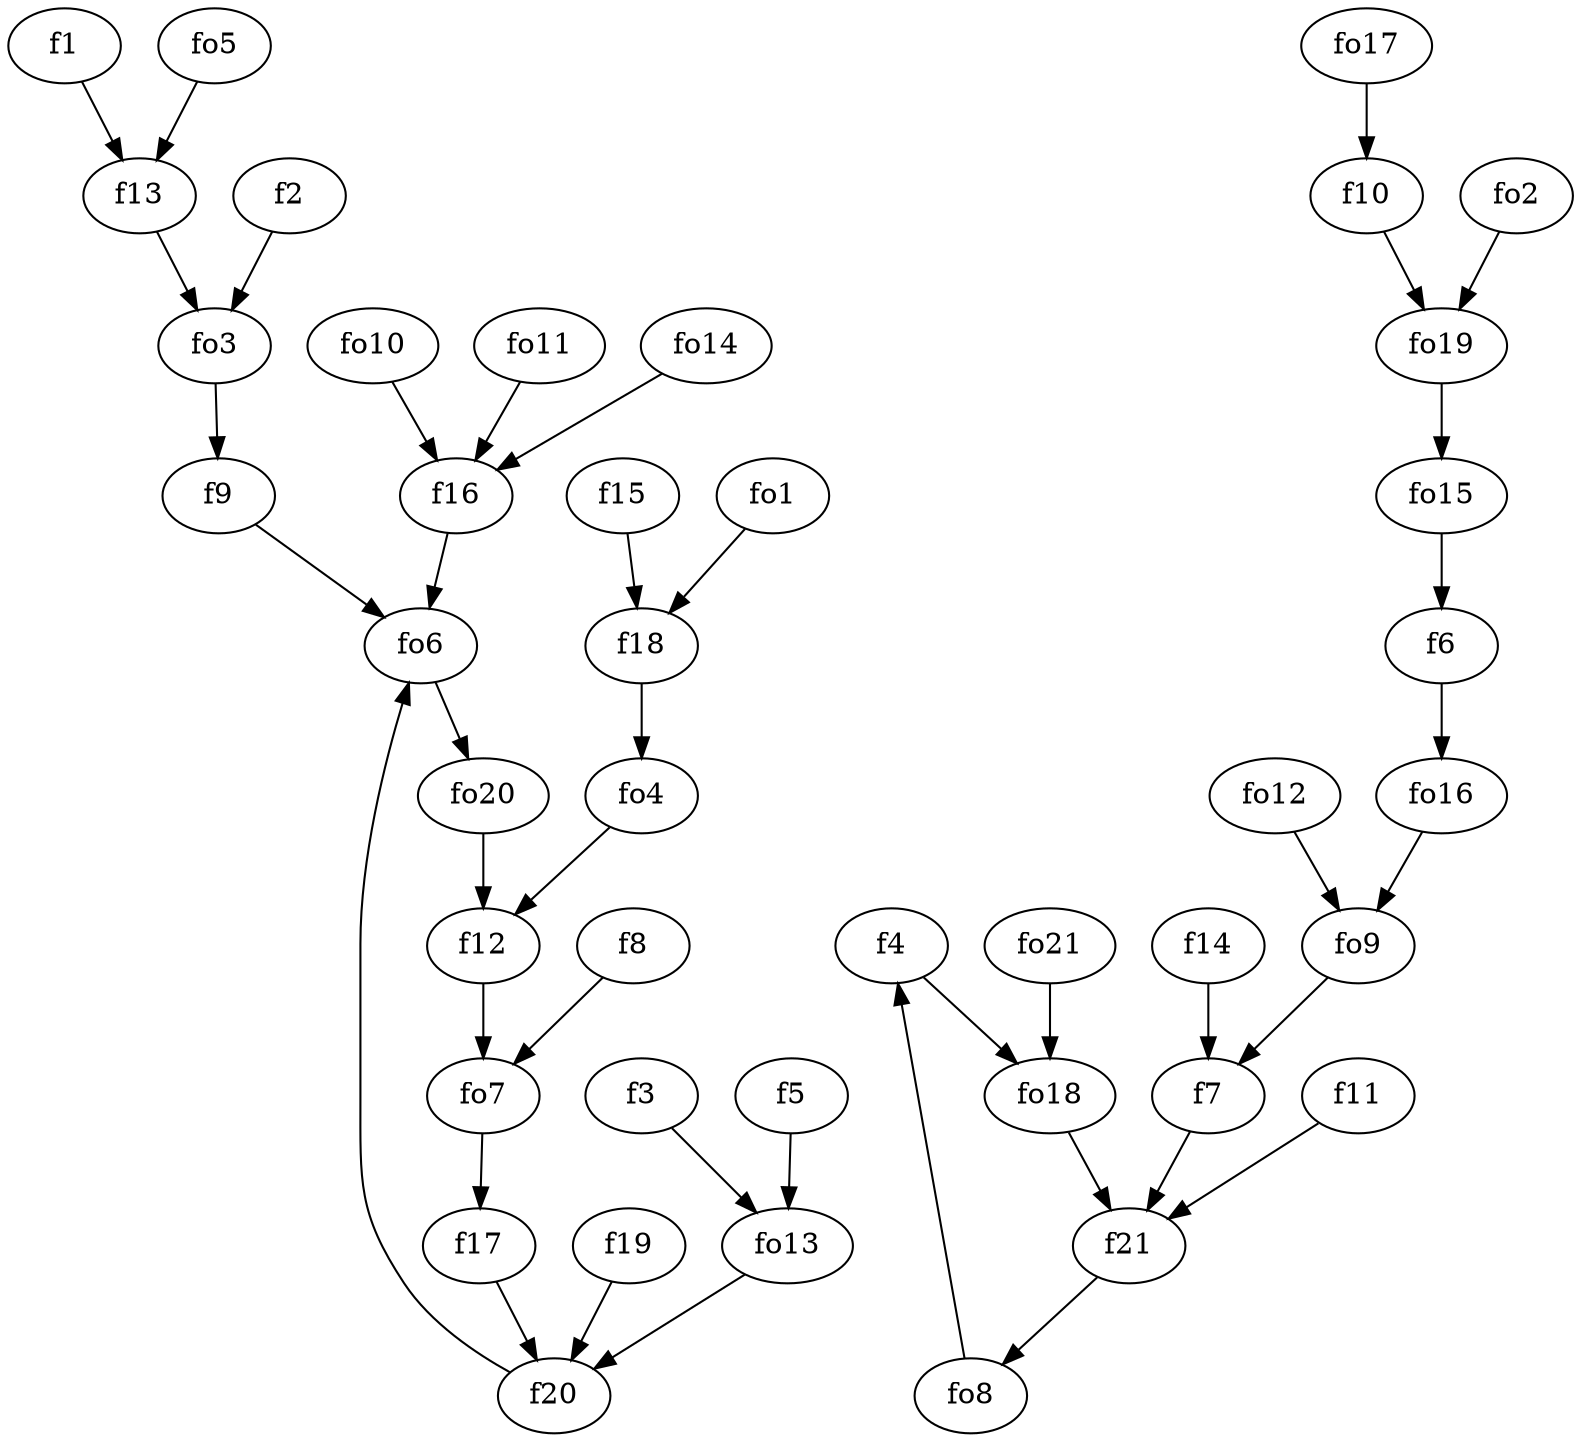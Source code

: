 strict digraph  {
f1;
f2;
f3;
f4;
f5;
f6;
f7;
f8;
f9;
f10;
f11;
f12;
f13;
f14;
f15;
f16;
f17;
f18;
f19;
f20;
f21;
fo1;
fo2;
fo3;
fo4;
fo5;
fo6;
fo7;
fo8;
fo9;
fo10;
fo11;
fo12;
fo13;
fo14;
fo15;
fo16;
fo17;
fo18;
fo19;
fo20;
fo21;
f1 -> f13  [weight=2];
f2 -> fo3  [weight=2];
f3 -> fo13  [weight=2];
f4 -> fo18  [weight=2];
f5 -> fo13  [weight=2];
f6 -> fo16  [weight=2];
f7 -> f21  [weight=2];
f8 -> fo7  [weight=2];
f9 -> fo6  [weight=2];
f10 -> fo19  [weight=2];
f11 -> f21  [weight=2];
f12 -> fo7  [weight=2];
f13 -> fo3  [weight=2];
f14 -> f7  [weight=2];
f15 -> f18  [weight=2];
f16 -> fo6  [weight=2];
f17 -> f20  [weight=2];
f18 -> fo4  [weight=2];
f19 -> f20  [weight=2];
f20 -> fo6  [weight=2];
f21 -> fo8  [weight=2];
fo1 -> f18  [weight=2];
fo2 -> fo19  [weight=2];
fo3 -> f9  [weight=2];
fo4 -> f12  [weight=2];
fo5 -> f13  [weight=2];
fo6 -> fo20  [weight=2];
fo7 -> f17  [weight=2];
fo8 -> f4  [weight=2];
fo9 -> f7  [weight=2];
fo10 -> f16  [weight=2];
fo11 -> f16  [weight=2];
fo12 -> fo9  [weight=2];
fo13 -> f20  [weight=2];
fo14 -> f16  [weight=2];
fo15 -> f6  [weight=2];
fo16 -> fo9  [weight=2];
fo17 -> f10  [weight=2];
fo18 -> f21  [weight=2];
fo19 -> fo15  [weight=2];
fo20 -> f12  [weight=2];
fo21 -> fo18  [weight=2];
}
